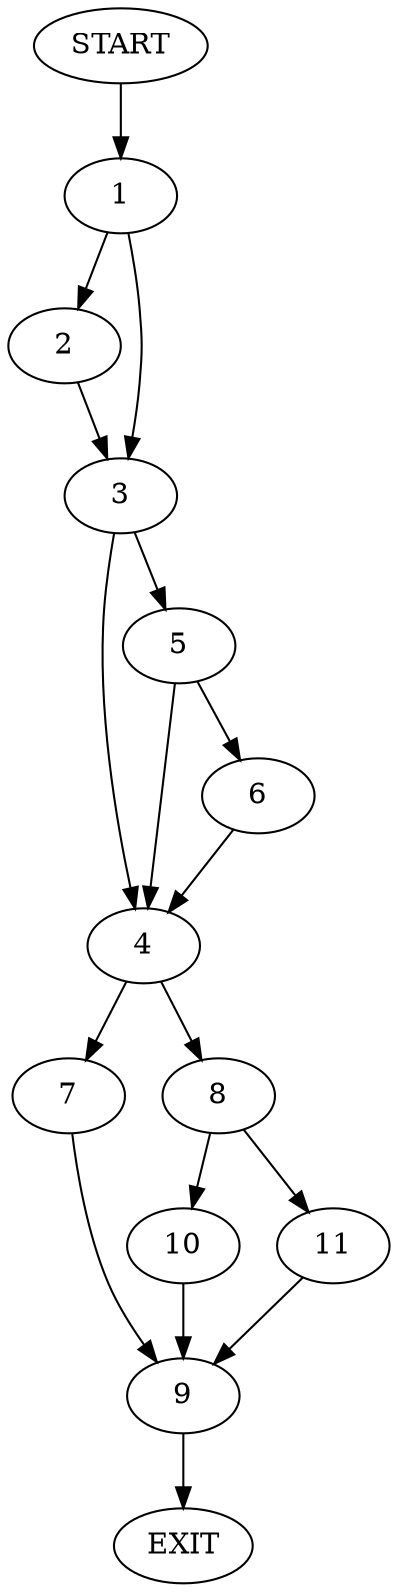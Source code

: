 digraph {
0 [label="START"]
12 [label="EXIT"]
0 -> 1
1 -> 2
1 -> 3
3 -> 4
3 -> 5
2 -> 3
5 -> 6
5 -> 4
4 -> 7
4 -> 8
6 -> 4
7 -> 9
8 -> 10
8 -> 11
10 -> 9
11 -> 9
9 -> 12
}
